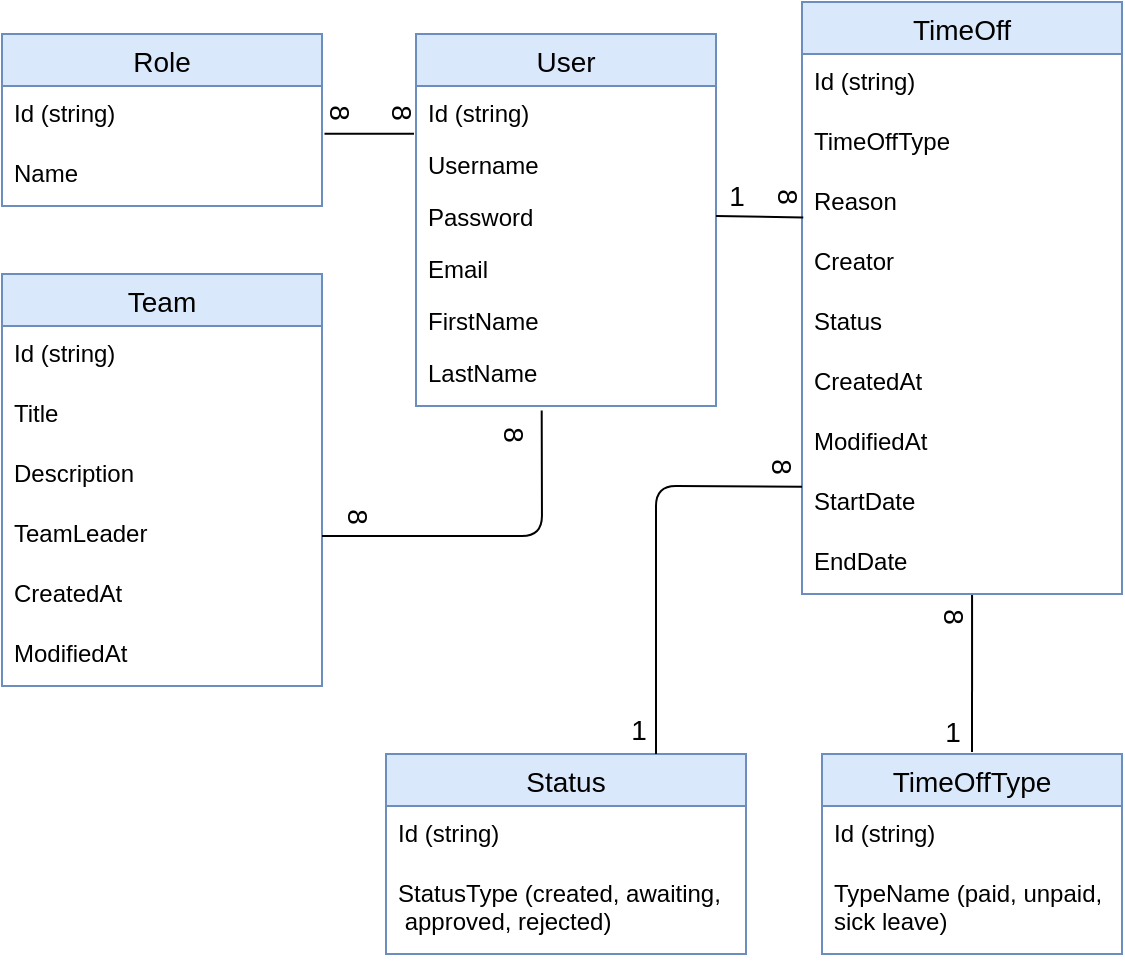 <mxfile version="13.10.0" type="device"><diagram id="3nsLDY49DT5F5n8Q44PN" name="Page-1"><mxGraphModel dx="716" dy="383" grid="1" gridSize="10" guides="1" tooltips="1" connect="1" arrows="1" fold="1" page="1" pageScale="1" pageWidth="583" pageHeight="827" math="0" shadow="0"><root><mxCell id="0"/><mxCell id="1" parent="0"/><mxCell id="plgPRefEp_hZLPteQu7j-4" value="User" style="swimlane;fontStyle=0;childLayout=stackLayout;horizontal=1;startSize=26;fillColor=#dae8fc;horizontalStack=0;resizeParent=1;resizeParentMax=0;resizeLast=0;collapsible=1;marginBottom=0;verticalAlign=middle;fontSize=14;strokeColor=#6c8ebf;" vertex="1" parent="1"><mxGeometry x="217" y="80" width="150" height="186" as="geometry"/></mxCell><mxCell id="plgPRefEp_hZLPteQu7j-5" value="Id (string)" style="text;strokeColor=none;fillColor=none;align=left;verticalAlign=top;spacingLeft=4;spacingRight=4;overflow=hidden;rotatable=0;points=[[0,0.5],[1,0.5]];portConstraint=eastwest;" vertex="1" parent="plgPRefEp_hZLPteQu7j-4"><mxGeometry y="26" width="150" height="26" as="geometry"/></mxCell><mxCell id="plgPRefEp_hZLPteQu7j-6" value="Username" style="text;strokeColor=none;fillColor=none;align=left;verticalAlign=top;spacingLeft=4;spacingRight=4;overflow=hidden;rotatable=0;points=[[0,0.5],[1,0.5]];portConstraint=eastwest;" vertex="1" parent="plgPRefEp_hZLPteQu7j-4"><mxGeometry y="52" width="150" height="26" as="geometry"/></mxCell><mxCell id="plgPRefEp_hZLPteQu7j-19" value="Password" style="text;strokeColor=none;fillColor=none;align=left;verticalAlign=top;spacingLeft=4;spacingRight=4;overflow=hidden;rotatable=0;points=[[0,0.5],[1,0.5]];portConstraint=eastwest;" vertex="1" parent="plgPRefEp_hZLPteQu7j-4"><mxGeometry y="78" width="150" height="26" as="geometry"/></mxCell><mxCell id="plgPRefEp_hZLPteQu7j-23" value="Email" style="text;strokeColor=none;fillColor=none;align=left;verticalAlign=top;spacingLeft=4;spacingRight=4;overflow=hidden;rotatable=0;points=[[0,0.5],[1,0.5]];portConstraint=eastwest;" vertex="1" parent="plgPRefEp_hZLPteQu7j-4"><mxGeometry y="104" width="150" height="26" as="geometry"/></mxCell><mxCell id="plgPRefEp_hZLPteQu7j-11" value="FirstName" style="text;strokeColor=none;fillColor=none;align=left;verticalAlign=top;spacingLeft=4;spacingRight=4;overflow=hidden;rotatable=0;points=[[0,0.5],[1,0.5]];portConstraint=eastwest;" vertex="1" parent="plgPRefEp_hZLPteQu7j-4"><mxGeometry y="130" width="150" height="26" as="geometry"/></mxCell><mxCell id="plgPRefEp_hZLPteQu7j-7" value="LastName" style="text;strokeColor=none;fillColor=none;align=left;verticalAlign=top;spacingLeft=4;spacingRight=4;overflow=hidden;rotatable=0;points=[[0,0.5],[1,0.5]];portConstraint=eastwest;" vertex="1" parent="plgPRefEp_hZLPteQu7j-4"><mxGeometry y="156" width="150" height="30" as="geometry"/></mxCell><mxCell id="plgPRefEp_hZLPteQu7j-12" value="Team" style="swimlane;fontStyle=0;childLayout=stackLayout;horizontal=1;startSize=26;horizontalStack=0;resizeParent=1;resizeParentMax=0;resizeLast=0;collapsible=1;marginBottom=0;align=center;fontSize=14;fillColor=#dae8fc;strokeColor=#6c8ebf;" vertex="1" parent="1"><mxGeometry x="10" y="200" width="160" height="206" as="geometry"/></mxCell><mxCell id="plgPRefEp_hZLPteQu7j-13" value="Id (string)" style="text;strokeColor=none;fillColor=none;spacingLeft=4;spacingRight=4;overflow=hidden;rotatable=0;points=[[0,0.5],[1,0.5]];portConstraint=eastwest;fontSize=12;" vertex="1" parent="plgPRefEp_hZLPteQu7j-12"><mxGeometry y="26" width="160" height="30" as="geometry"/></mxCell><mxCell id="plgPRefEp_hZLPteQu7j-14" value="Title" style="text;strokeColor=none;fillColor=none;spacingLeft=4;spacingRight=4;overflow=hidden;rotatable=0;points=[[0,0.5],[1,0.5]];portConstraint=eastwest;fontSize=12;" vertex="1" parent="plgPRefEp_hZLPteQu7j-12"><mxGeometry y="56" width="160" height="30" as="geometry"/></mxCell><mxCell id="plgPRefEp_hZLPteQu7j-17" value="Description" style="text;strokeColor=none;fillColor=none;spacingLeft=4;spacingRight=4;overflow=hidden;rotatable=0;points=[[0,0.5],[1,0.5]];portConstraint=eastwest;fontSize=12;" vertex="1" parent="plgPRefEp_hZLPteQu7j-12"><mxGeometry y="86" width="160" height="30" as="geometry"/></mxCell><mxCell id="plgPRefEp_hZLPteQu7j-21" value="TeamLeader" style="text;strokeColor=none;fillColor=none;spacingLeft=4;spacingRight=4;overflow=hidden;rotatable=0;points=[[0,0.5],[1,0.5]];portConstraint=eastwest;fontSize=12;" vertex="1" parent="plgPRefEp_hZLPteQu7j-12"><mxGeometry y="116" width="160" height="30" as="geometry"/></mxCell><mxCell id="plgPRefEp_hZLPteQu7j-20" value="CreatedAt" style="text;strokeColor=none;fillColor=none;spacingLeft=4;spacingRight=4;overflow=hidden;rotatable=0;points=[[0,0.5],[1,0.5]];portConstraint=eastwest;fontSize=12;" vertex="1" parent="plgPRefEp_hZLPteQu7j-12"><mxGeometry y="146" width="160" height="30" as="geometry"/></mxCell><mxCell id="plgPRefEp_hZLPteQu7j-22" value="ModifiedAt" style="text;strokeColor=none;fillColor=none;spacingLeft=4;spacingRight=4;overflow=hidden;rotatable=0;points=[[0,0.5],[1,0.5]];portConstraint=eastwest;fontSize=12;" vertex="1" parent="plgPRefEp_hZLPteQu7j-12"><mxGeometry y="176" width="160" height="30" as="geometry"/></mxCell><mxCell id="plgPRefEp_hZLPteQu7j-24" value="TimeOff" style="swimlane;fontStyle=0;childLayout=stackLayout;horizontal=1;startSize=26;horizontalStack=0;resizeParent=1;resizeParentMax=0;resizeLast=0;collapsible=1;marginBottom=0;align=center;fontSize=14;fillColor=#dae8fc;strokeColor=#6c8ebf;" vertex="1" parent="1"><mxGeometry x="410" y="64" width="160" height="296" as="geometry"/></mxCell><mxCell id="plgPRefEp_hZLPteQu7j-25" value="Id (string)" style="text;strokeColor=none;fillColor=none;spacingLeft=4;spacingRight=4;overflow=hidden;rotatable=0;points=[[0,0.5],[1,0.5]];portConstraint=eastwest;fontSize=12;" vertex="1" parent="plgPRefEp_hZLPteQu7j-24"><mxGeometry y="26" width="160" height="30" as="geometry"/></mxCell><mxCell id="plgPRefEp_hZLPteQu7j-26" value="TimeOffType" style="text;strokeColor=none;fillColor=none;spacingLeft=4;spacingRight=4;overflow=hidden;rotatable=0;points=[[0,0.5],[1,0.5]];portConstraint=eastwest;fontSize=12;" vertex="1" parent="plgPRefEp_hZLPteQu7j-24"><mxGeometry y="56" width="160" height="30" as="geometry"/></mxCell><mxCell id="plgPRefEp_hZLPteQu7j-27" value="Reason" style="text;strokeColor=none;fillColor=none;spacingLeft=4;spacingRight=4;overflow=hidden;rotatable=0;points=[[0,0.5],[1,0.5]];portConstraint=eastwest;fontSize=12;" vertex="1" parent="plgPRefEp_hZLPteQu7j-24"><mxGeometry y="86" width="160" height="30" as="geometry"/></mxCell><mxCell id="plgPRefEp_hZLPteQu7j-28" value="Creator" style="text;strokeColor=none;fillColor=none;spacingLeft=4;spacingRight=4;overflow=hidden;rotatable=0;points=[[0,0.5],[1,0.5]];portConstraint=eastwest;fontSize=12;" vertex="1" parent="plgPRefEp_hZLPteQu7j-24"><mxGeometry y="116" width="160" height="30" as="geometry"/></mxCell><mxCell id="plgPRefEp_hZLPteQu7j-29" value="Status" style="text;strokeColor=none;fillColor=none;spacingLeft=4;spacingRight=4;overflow=hidden;rotatable=0;points=[[0,0.5],[1,0.5]];portConstraint=eastwest;fontSize=12;" vertex="1" parent="plgPRefEp_hZLPteQu7j-24"><mxGeometry y="146" width="160" height="30" as="geometry"/></mxCell><mxCell id="plgPRefEp_hZLPteQu7j-30" value="CreatedAt" style="text;strokeColor=none;fillColor=none;spacingLeft=4;spacingRight=4;overflow=hidden;rotatable=0;points=[[0,0.5],[1,0.5]];portConstraint=eastwest;fontSize=12;" vertex="1" parent="plgPRefEp_hZLPteQu7j-24"><mxGeometry y="176" width="160" height="30" as="geometry"/></mxCell><mxCell id="plgPRefEp_hZLPteQu7j-32" value="ModifiedAt" style="text;strokeColor=none;fillColor=none;spacingLeft=4;spacingRight=4;overflow=hidden;rotatable=0;points=[[0,0.5],[1,0.5]];portConstraint=eastwest;fontSize=12;" vertex="1" parent="plgPRefEp_hZLPteQu7j-24"><mxGeometry y="206" width="160" height="30" as="geometry"/></mxCell><mxCell id="plgPRefEp_hZLPteQu7j-33" value="StartDate" style="text;strokeColor=none;fillColor=none;spacingLeft=4;spacingRight=4;overflow=hidden;rotatable=0;points=[[0,0.5],[1,0.5]];portConstraint=eastwest;fontSize=12;" vertex="1" parent="plgPRefEp_hZLPteQu7j-24"><mxGeometry y="236" width="160" height="30" as="geometry"/></mxCell><mxCell id="plgPRefEp_hZLPteQu7j-31" value="EndDate" style="text;strokeColor=none;fillColor=none;spacingLeft=4;spacingRight=4;overflow=hidden;rotatable=0;points=[[0,0.5],[1,0.5]];portConstraint=eastwest;fontSize=12;" vertex="1" parent="plgPRefEp_hZLPteQu7j-24"><mxGeometry y="266" width="160" height="30" as="geometry"/></mxCell><mxCell id="plgPRefEp_hZLPteQu7j-34" value="Role" style="swimlane;fontStyle=0;childLayout=stackLayout;horizontal=1;startSize=26;horizontalStack=0;resizeParent=1;resizeParentMax=0;resizeLast=0;collapsible=1;marginBottom=0;align=center;fontSize=14;fillColor=#dae8fc;strokeColor=#6c8ebf;" vertex="1" parent="1"><mxGeometry x="10" y="80" width="160" height="86" as="geometry"/></mxCell><mxCell id="plgPRefEp_hZLPteQu7j-35" value="Id (string)" style="text;strokeColor=none;fillColor=none;spacingLeft=4;spacingRight=4;overflow=hidden;rotatable=0;points=[[0,0.5],[1,0.5]];portConstraint=eastwest;fontSize=12;" vertex="1" parent="plgPRefEp_hZLPteQu7j-34"><mxGeometry y="26" width="160" height="30" as="geometry"/></mxCell><mxCell id="plgPRefEp_hZLPteQu7j-36" value="Name" style="text;strokeColor=none;fillColor=none;spacingLeft=4;spacingRight=4;overflow=hidden;rotatable=0;points=[[0,0.5],[1,0.5]];portConstraint=eastwest;fontSize=12;" vertex="1" parent="plgPRefEp_hZLPteQu7j-34"><mxGeometry y="56" width="160" height="30" as="geometry"/></mxCell><mxCell id="plgPRefEp_hZLPteQu7j-38" value="Status" style="swimlane;fontStyle=0;childLayout=stackLayout;horizontal=1;startSize=26;horizontalStack=0;resizeParent=1;resizeParentMax=0;resizeLast=0;collapsible=1;marginBottom=0;align=center;fontSize=14;fillColor=#dae8fc;strokeColor=#6c8ebf;" vertex="1" parent="1"><mxGeometry x="202" y="440" width="180" height="100" as="geometry"/></mxCell><mxCell id="plgPRefEp_hZLPteQu7j-39" value="Id (string)" style="text;strokeColor=none;fillColor=none;spacingLeft=4;spacingRight=4;overflow=hidden;rotatable=0;points=[[0,0.5],[1,0.5]];portConstraint=eastwest;fontSize=12;" vertex="1" parent="plgPRefEp_hZLPteQu7j-38"><mxGeometry y="26" width="180" height="30" as="geometry"/></mxCell><mxCell id="plgPRefEp_hZLPteQu7j-40" value="StatusType (created, awaiting,&#10; approved, rejected)" style="text;strokeColor=none;fillColor=none;spacingLeft=4;spacingRight=4;overflow=hidden;rotatable=0;points=[[0,0.5],[1,0.5]];portConstraint=eastwest;fontSize=12;" vertex="1" parent="plgPRefEp_hZLPteQu7j-38"><mxGeometry y="56" width="180" height="44" as="geometry"/></mxCell><mxCell id="plgPRefEp_hZLPteQu7j-42" value="TimeOffType" style="swimlane;fontStyle=0;childLayout=stackLayout;horizontal=1;startSize=26;horizontalStack=0;resizeParent=1;resizeParentMax=0;resizeLast=0;collapsible=1;marginBottom=0;align=center;fontSize=14;fillColor=#dae8fc;strokeColor=#6c8ebf;" vertex="1" parent="1"><mxGeometry x="420" y="440" width="150" height="100" as="geometry"/></mxCell><mxCell id="plgPRefEp_hZLPteQu7j-43" value="Id (string)" style="text;strokeColor=none;fillColor=none;spacingLeft=4;spacingRight=4;overflow=hidden;rotatable=0;points=[[0,0.5],[1,0.5]];portConstraint=eastwest;fontSize=12;" vertex="1" parent="plgPRefEp_hZLPteQu7j-42"><mxGeometry y="26" width="150" height="30" as="geometry"/></mxCell><mxCell id="plgPRefEp_hZLPteQu7j-44" value="TypeName (paid, unpaid, &#10;sick leave)" style="text;strokeColor=none;fillColor=none;spacingLeft=4;spacingRight=4;overflow=hidden;rotatable=0;points=[[0,0.5],[1,0.5]];portConstraint=eastwest;fontSize=12;" vertex="1" parent="plgPRefEp_hZLPteQu7j-42"><mxGeometry y="56" width="150" height="44" as="geometry"/></mxCell><mxCell id="plgPRefEp_hZLPteQu7j-62" value="" style="endArrow=none;html=1;fontSize=12;exitX=1;exitY=0.5;exitDx=0;exitDy=0;entryX=0.419;entryY=1.077;entryDx=0;entryDy=0;entryPerimeter=0;" edge="1" parent="1" source="plgPRefEp_hZLPteQu7j-21" target="plgPRefEp_hZLPteQu7j-7"><mxGeometry width="50" height="50" relative="1" as="geometry"><mxPoint x="210" y="360" as="sourcePoint"/><mxPoint x="260" y="310" as="targetPoint"/><Array as="points"><mxPoint x="280" y="331"/></Array></mxGeometry></mxCell><mxCell id="plgPRefEp_hZLPteQu7j-66" value="" style="endArrow=none;html=1;fontSize=24;fontColor=#000000;exitX=0.75;exitY=0;exitDx=0;exitDy=0;entryX=0;entryY=0.213;entryDx=0;entryDy=0;entryPerimeter=0;" edge="1" parent="1" source="plgPRefEp_hZLPteQu7j-38" target="plgPRefEp_hZLPteQu7j-33"><mxGeometry width="50" height="50" relative="1" as="geometry"><mxPoint x="267" y="439" as="sourcePoint"/><mxPoint x="317" y="389" as="targetPoint"/><Array as="points"><mxPoint x="337" y="306"/></Array></mxGeometry></mxCell><mxCell id="plgPRefEp_hZLPteQu7j-67" value="&lt;font style=&quot;font-size: 14px&quot;&gt;8&lt;/font&gt;" style="text;html=1;align=center;verticalAlign=middle;resizable=0;points=[];autosize=1;fontSize=24;fontColor=#000000;rotation=90;" vertex="1" parent="1"><mxGeometry x="181" y="301" width="20" height="40" as="geometry"/></mxCell><mxCell id="plgPRefEp_hZLPteQu7j-68" value="&lt;font style=&quot;font-size: 14px&quot;&gt;8&lt;/font&gt;" style="text;html=1;align=center;verticalAlign=middle;resizable=0;points=[];autosize=1;fontSize=24;fontColor=#000000;rotation=90;" vertex="1" parent="1"><mxGeometry x="259" y="260" width="20" height="40" as="geometry"/></mxCell><mxCell id="plgPRefEp_hZLPteQu7j-69" value="" style="endArrow=none;html=1;fontSize=24;fontColor=#000000;exitX=1.014;exitY=0.794;exitDx=0;exitDy=0;entryX=0;entryY=0.916;entryDx=0;entryDy=0;entryPerimeter=0;exitPerimeter=0;" edge="1" parent="1"><mxGeometry width="50" height="50" relative="1" as="geometry"><mxPoint x="171.24" y="129.82" as="sourcePoint"/><mxPoint x="216" y="129.816" as="targetPoint"/></mxGeometry></mxCell><mxCell id="plgPRefEp_hZLPteQu7j-71" value="&lt;font style=&quot;font-size: 14px&quot;&gt;8&lt;/font&gt;" style="text;html=1;align=center;verticalAlign=middle;resizable=0;points=[];autosize=1;fontSize=24;fontColor=#000000;rotation=90;" vertex="1" parent="1"><mxGeometry x="172" y="99" width="20" height="40" as="geometry"/></mxCell><mxCell id="plgPRefEp_hZLPteQu7j-72" value="&lt;font style=&quot;font-size: 14px&quot;&gt;8&lt;/font&gt;" style="text;html=1;align=center;verticalAlign=middle;resizable=0;points=[];autosize=1;fontSize=24;fontColor=#000000;rotation=90;" vertex="1" parent="1"><mxGeometry x="203" y="99" width="20" height="40" as="geometry"/></mxCell><mxCell id="plgPRefEp_hZLPteQu7j-73" value="" style="endArrow=none;html=1;fontSize=24;fontColor=#000000;exitX=1;exitY=0.5;exitDx=0;exitDy=0;entryX=0.004;entryY=0.725;entryDx=0;entryDy=0;entryPerimeter=0;" edge="1" parent="1" source="plgPRefEp_hZLPteQu7j-19" target="plgPRefEp_hZLPteQu7j-27"><mxGeometry width="50" height="50" relative="1" as="geometry"><mxPoint x="370" y="198" as="sourcePoint"/><mxPoint x="420" y="148" as="targetPoint"/></mxGeometry></mxCell><mxCell id="plgPRefEp_hZLPteQu7j-74" value="&lt;font style=&quot;font-size: 14px&quot;&gt;8&lt;/font&gt;" style="text;html=1;align=center;verticalAlign=middle;resizable=0;points=[];autosize=1;fontSize=24;fontColor=#000000;rotation=90;" vertex="1" parent="1"><mxGeometry x="396" y="141" width="20" height="40" as="geometry"/></mxCell><mxCell id="plgPRefEp_hZLPteQu7j-75" value="1" style="text;html=1;align=center;verticalAlign=middle;resizable=0;points=[];autosize=1;fontSize=14;fontColor=#000000;" vertex="1" parent="1"><mxGeometry x="367" y="151" width="20" height="20" as="geometry"/></mxCell><mxCell id="plgPRefEp_hZLPteQu7j-76" value="" style="endArrow=none;html=1;fontSize=14;fontColor=#000000;entryX=0.028;entryY=0.349;entryDx=0;entryDy=0;entryPerimeter=0;exitX=0.5;exitY=0;exitDx=0;exitDy=0;" edge="1" parent="1"><mxGeometry width="50" height="50" relative="1" as="geometry"><mxPoint x="495" y="439" as="sourcePoint"/><mxPoint x="495.04" y="360.56" as="targetPoint"/></mxGeometry></mxCell><mxCell id="plgPRefEp_hZLPteQu7j-77" value="&lt;font style=&quot;font-size: 14px&quot;&gt;8&lt;/font&gt;" style="text;html=1;align=center;verticalAlign=middle;resizable=0;points=[];autosize=1;fontSize=24;fontColor=#000000;rotation=90;" vertex="1" parent="1"><mxGeometry x="393" y="276" width="20" height="40" as="geometry"/></mxCell><mxCell id="plgPRefEp_hZLPteQu7j-78" value="1" style="text;html=1;align=center;verticalAlign=middle;resizable=0;points=[];autosize=1;fontSize=14;fontColor=#000000;" vertex="1" parent="1"><mxGeometry x="318" y="418" width="20" height="20" as="geometry"/></mxCell><mxCell id="plgPRefEp_hZLPteQu7j-79" value="&lt;font style=&quot;font-size: 14px&quot;&gt;8&lt;/font&gt;" style="text;html=1;align=center;verticalAlign=middle;resizable=0;points=[];autosize=1;fontSize=24;fontColor=#000000;rotation=90;" vertex="1" parent="1"><mxGeometry x="479" y="351" width="20" height="40" as="geometry"/></mxCell><mxCell id="plgPRefEp_hZLPteQu7j-80" value="1" style="text;html=1;align=center;verticalAlign=middle;resizable=0;points=[];autosize=1;fontSize=14;fontColor=#000000;" vertex="1" parent="1"><mxGeometry x="475" y="419" width="20" height="20" as="geometry"/></mxCell></root></mxGraphModel></diagram></mxfile>